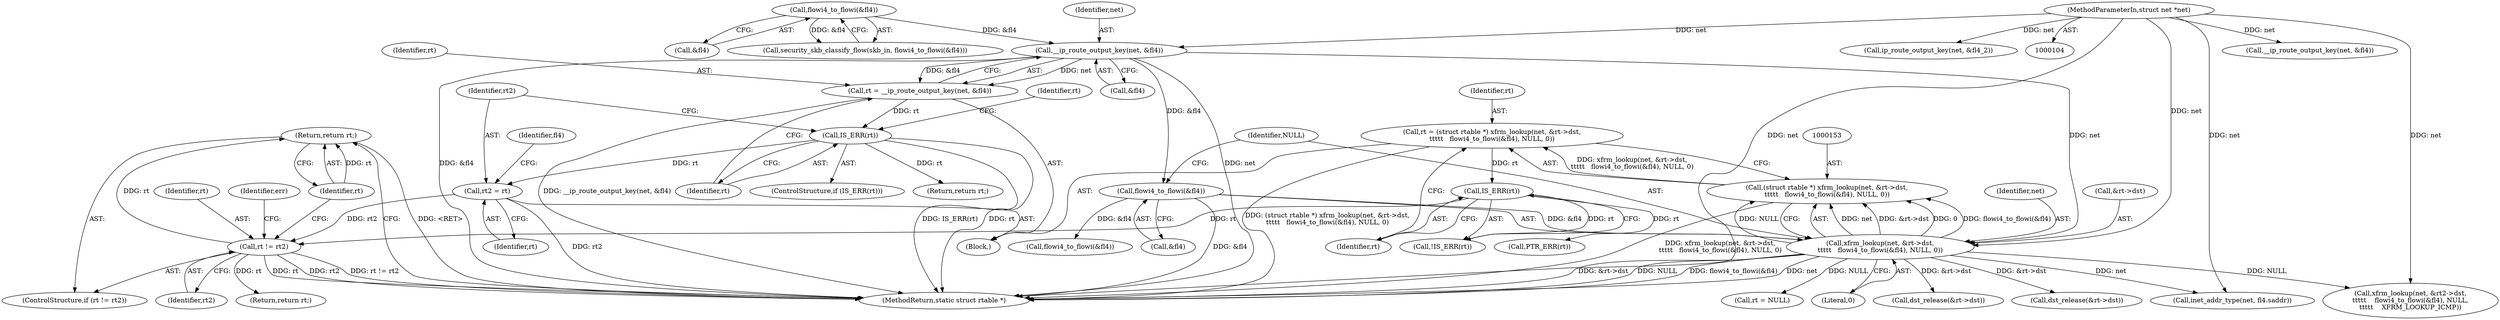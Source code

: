 digraph "0_linux_f6d8bd051c391c1c0458a30b2a7abcd939329259_12@pointer" {
"1000174" [label="(Return,return rt;)"];
"1000175" [label="(Identifier,rt)"];
"1000171" [label="(Call,rt != rt2)"];
"1000167" [label="(Call,IS_ERR(rt))"];
"1000150" [label="(Call,rt = (struct rtable *) xfrm_lookup(net, &rt->dst,\n\t\t\t\t\t   flowi4_to_flowi(&fl4), NULL, 0))"];
"1000152" [label="(Call,(struct rtable *) xfrm_lookup(net, &rt->dst,\n\t\t\t\t\t   flowi4_to_flowi(&fl4), NULL, 0))"];
"1000154" [label="(Call,xfrm_lookup(net, &rt->dst,\n\t\t\t\t\t   flowi4_to_flowi(&fl4), NULL, 0))"];
"1000126" [label="(Call,__ip_route_output_key(net, &fl4))"];
"1000105" [label="(MethodParameterIn,struct net *net)"];
"1000121" [label="(Call,flowi4_to_flowi(&fl4))"];
"1000160" [label="(Call,flowi4_to_flowi(&fl4))"];
"1000135" [label="(Call,rt2 = rt)"];
"1000131" [label="(Call,IS_ERR(rt))"];
"1000124" [label="(Call,rt = __ip_route_output_key(net, &fl4))"];
"1000174" [label="(Return,return rt;)"];
"1000172" [label="(Identifier,rt)"];
"1000163" [label="(Identifier,NULL)"];
"1000113" [label="(Block,)"];
"1000212" [label="(Call,__ip_route_output_key(net, &fl4))"];
"1000175" [label="(Identifier,rt)"];
"1000126" [label="(Call,__ip_route_output_key(net, &fl4))"];
"1000194" [label="(Call,flowi4_to_flowi(&fl4))"];
"1000160" [label="(Call,flowi4_to_flowi(&fl4))"];
"1000122" [label="(Call,&fl4)"];
"1000150" [label="(Call,rt = (struct rtable *) xfrm_lookup(net, &rt->dst,\n\t\t\t\t\t   flowi4_to_flowi(&fl4), NULL, 0))"];
"1000179" [label="(Call,PTR_ERR(rt))"];
"1000156" [label="(Call,&rt->dst)"];
"1000326" [label="(Call,dst_release(&rt->dst))"];
"1000141" [label="(Identifier,fl4)"];
"1000155" [label="(Identifier,net)"];
"1000130" [label="(ControlStructure,if (IS_ERR(rt)))"];
"1000171" [label="(Call,rt != rt2)"];
"1000191" [label="(Identifier,err)"];
"1000151" [label="(Identifier,rt)"];
"1000134" [label="(Identifier,rt)"];
"1000135" [label="(Call,rt2 = rt)"];
"1000137" [label="(Identifier,rt)"];
"1000168" [label="(Identifier,rt)"];
"1000125" [label="(Identifier,rt)"];
"1000105" [label="(MethodParameterIn,struct net *net)"];
"1000121" [label="(Call,flowi4_to_flowi(&fl4))"];
"1000152" [label="(Call,(struct rtable *) xfrm_lookup(net, &rt->dst,\n\t\t\t\t\t   flowi4_to_flowi(&fl4), NULL, 0))"];
"1000133" [label="(Return,return rt;)"];
"1000173" [label="(Identifier,rt2)"];
"1000308" [label="(Call,dst_release(&rt->dst))"];
"1000170" [label="(ControlStructure,if (rt != rt2))"];
"1000161" [label="(Call,&fl4)"];
"1000166" [label="(Call,!IS_ERR(rt))"];
"1000124" [label="(Call,rt = __ip_route_output_key(net, &fl4))"];
"1000350" [label="(MethodReturn,static struct rtable *)"];
"1000164" [label="(Literal,0)"];
"1000136" [label="(Identifier,rt2)"];
"1000345" [label="(Return,return rt;)"];
"1000119" [label="(Call,security_skb_classify_flow(skb_in, flowi4_to_flowi(&fl4)))"];
"1000127" [label="(Identifier,net)"];
"1000203" [label="(Call,inet_addr_type(net, fl4.saddr))"];
"1000292" [label="(Call,xfrm_lookup(net, &rt2->dst,\n\t\t\t\t\t    flowi4_to_flowi(&fl4), NULL,\n\t\t\t\t\t    XFRM_LOOKUP_ICMP))"];
"1000128" [label="(Call,&fl4)"];
"1000154" [label="(Call,xfrm_lookup(net, &rt->dst,\n\t\t\t\t\t   flowi4_to_flowi(&fl4), NULL, 0))"];
"1000236" [label="(Call,ip_route_output_key(net, &fl4_2))"];
"1000167" [label="(Call,IS_ERR(rt))"];
"1000131" [label="(Call,IS_ERR(rt))"];
"1000132" [label="(Identifier,rt)"];
"1000184" [label="(Call,rt = NULL)"];
"1000174" -> "1000170"  [label="AST: "];
"1000174" -> "1000175"  [label="CFG: "];
"1000175" -> "1000174"  [label="AST: "];
"1000350" -> "1000174"  [label="CFG: "];
"1000174" -> "1000350"  [label="DDG: <RET>"];
"1000175" -> "1000174"  [label="DDG: rt"];
"1000171" -> "1000174"  [label="DDG: rt"];
"1000175" -> "1000171"  [label="CFG: "];
"1000171" -> "1000170"  [label="AST: "];
"1000171" -> "1000173"  [label="CFG: "];
"1000172" -> "1000171"  [label="AST: "];
"1000173" -> "1000171"  [label="AST: "];
"1000191" -> "1000171"  [label="CFG: "];
"1000171" -> "1000350"  [label="DDG: rt"];
"1000171" -> "1000350"  [label="DDG: rt2"];
"1000171" -> "1000350"  [label="DDG: rt != rt2"];
"1000167" -> "1000171"  [label="DDG: rt"];
"1000135" -> "1000171"  [label="DDG: rt2"];
"1000171" -> "1000345"  [label="DDG: rt"];
"1000167" -> "1000166"  [label="AST: "];
"1000167" -> "1000168"  [label="CFG: "];
"1000168" -> "1000167"  [label="AST: "];
"1000166" -> "1000167"  [label="CFG: "];
"1000167" -> "1000166"  [label="DDG: rt"];
"1000150" -> "1000167"  [label="DDG: rt"];
"1000167" -> "1000179"  [label="DDG: rt"];
"1000150" -> "1000113"  [label="AST: "];
"1000150" -> "1000152"  [label="CFG: "];
"1000151" -> "1000150"  [label="AST: "];
"1000152" -> "1000150"  [label="AST: "];
"1000168" -> "1000150"  [label="CFG: "];
"1000150" -> "1000350"  [label="DDG: (struct rtable *) xfrm_lookup(net, &rt->dst,\n\t\t\t\t\t   flowi4_to_flowi(&fl4), NULL, 0)"];
"1000152" -> "1000150"  [label="DDG: xfrm_lookup(net, &rt->dst,\n\t\t\t\t\t   flowi4_to_flowi(&fl4), NULL, 0)"];
"1000152" -> "1000154"  [label="CFG: "];
"1000153" -> "1000152"  [label="AST: "];
"1000154" -> "1000152"  [label="AST: "];
"1000152" -> "1000350"  [label="DDG: xfrm_lookup(net, &rt->dst,\n\t\t\t\t\t   flowi4_to_flowi(&fl4), NULL, 0)"];
"1000154" -> "1000152"  [label="DDG: net"];
"1000154" -> "1000152"  [label="DDG: &rt->dst"];
"1000154" -> "1000152"  [label="DDG: 0"];
"1000154" -> "1000152"  [label="DDG: flowi4_to_flowi(&fl4)"];
"1000154" -> "1000152"  [label="DDG: NULL"];
"1000154" -> "1000164"  [label="CFG: "];
"1000155" -> "1000154"  [label="AST: "];
"1000156" -> "1000154"  [label="AST: "];
"1000160" -> "1000154"  [label="AST: "];
"1000163" -> "1000154"  [label="AST: "];
"1000164" -> "1000154"  [label="AST: "];
"1000154" -> "1000350"  [label="DDG: flowi4_to_flowi(&fl4)"];
"1000154" -> "1000350"  [label="DDG: net"];
"1000154" -> "1000350"  [label="DDG: &rt->dst"];
"1000154" -> "1000350"  [label="DDG: NULL"];
"1000126" -> "1000154"  [label="DDG: net"];
"1000105" -> "1000154"  [label="DDG: net"];
"1000160" -> "1000154"  [label="DDG: &fl4"];
"1000154" -> "1000184"  [label="DDG: NULL"];
"1000154" -> "1000203"  [label="DDG: net"];
"1000154" -> "1000292"  [label="DDG: NULL"];
"1000154" -> "1000308"  [label="DDG: &rt->dst"];
"1000154" -> "1000326"  [label="DDG: &rt->dst"];
"1000126" -> "1000124"  [label="AST: "];
"1000126" -> "1000128"  [label="CFG: "];
"1000127" -> "1000126"  [label="AST: "];
"1000128" -> "1000126"  [label="AST: "];
"1000124" -> "1000126"  [label="CFG: "];
"1000126" -> "1000350"  [label="DDG: net"];
"1000126" -> "1000350"  [label="DDG: &fl4"];
"1000126" -> "1000124"  [label="DDG: net"];
"1000126" -> "1000124"  [label="DDG: &fl4"];
"1000105" -> "1000126"  [label="DDG: net"];
"1000121" -> "1000126"  [label="DDG: &fl4"];
"1000126" -> "1000160"  [label="DDG: &fl4"];
"1000105" -> "1000104"  [label="AST: "];
"1000105" -> "1000350"  [label="DDG: net"];
"1000105" -> "1000203"  [label="DDG: net"];
"1000105" -> "1000212"  [label="DDG: net"];
"1000105" -> "1000236"  [label="DDG: net"];
"1000105" -> "1000292"  [label="DDG: net"];
"1000121" -> "1000119"  [label="AST: "];
"1000121" -> "1000122"  [label="CFG: "];
"1000122" -> "1000121"  [label="AST: "];
"1000119" -> "1000121"  [label="CFG: "];
"1000121" -> "1000119"  [label="DDG: &fl4"];
"1000160" -> "1000161"  [label="CFG: "];
"1000161" -> "1000160"  [label="AST: "];
"1000163" -> "1000160"  [label="CFG: "];
"1000160" -> "1000350"  [label="DDG: &fl4"];
"1000160" -> "1000194"  [label="DDG: &fl4"];
"1000135" -> "1000113"  [label="AST: "];
"1000135" -> "1000137"  [label="CFG: "];
"1000136" -> "1000135"  [label="AST: "];
"1000137" -> "1000135"  [label="AST: "];
"1000141" -> "1000135"  [label="CFG: "];
"1000135" -> "1000350"  [label="DDG: rt2"];
"1000131" -> "1000135"  [label="DDG: rt"];
"1000131" -> "1000130"  [label="AST: "];
"1000131" -> "1000132"  [label="CFG: "];
"1000132" -> "1000131"  [label="AST: "];
"1000134" -> "1000131"  [label="CFG: "];
"1000136" -> "1000131"  [label="CFG: "];
"1000131" -> "1000350"  [label="DDG: rt"];
"1000131" -> "1000350"  [label="DDG: IS_ERR(rt)"];
"1000124" -> "1000131"  [label="DDG: rt"];
"1000131" -> "1000133"  [label="DDG: rt"];
"1000124" -> "1000113"  [label="AST: "];
"1000125" -> "1000124"  [label="AST: "];
"1000132" -> "1000124"  [label="CFG: "];
"1000124" -> "1000350"  [label="DDG: __ip_route_output_key(net, &fl4)"];
}
